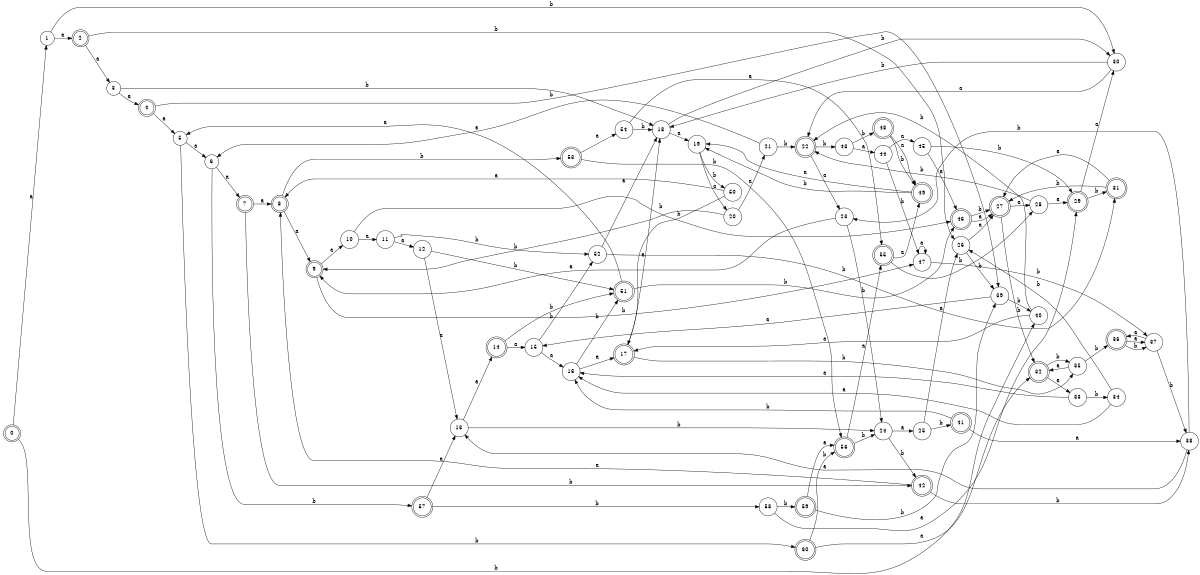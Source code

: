 digraph n49_8 {
__start0 [label="" shape="none"];

rankdir=LR;
size="8,5";

s0 [style="rounded,filled", color="black", fillcolor="white" shape="doublecircle", label="0"];
s1 [style="filled", color="black", fillcolor="white" shape="circle", label="1"];
s2 [style="rounded,filled", color="black", fillcolor="white" shape="doublecircle", label="2"];
s3 [style="filled", color="black", fillcolor="white" shape="circle", label="3"];
s4 [style="rounded,filled", color="black", fillcolor="white" shape="doublecircle", label="4"];
s5 [style="filled", color="black", fillcolor="white" shape="circle", label="5"];
s6 [style="filled", color="black", fillcolor="white" shape="circle", label="6"];
s7 [style="rounded,filled", color="black", fillcolor="white" shape="doublecircle", label="7"];
s8 [style="rounded,filled", color="black", fillcolor="white" shape="doublecircle", label="8"];
s9 [style="rounded,filled", color="black", fillcolor="white" shape="doublecircle", label="9"];
s10 [style="filled", color="black", fillcolor="white" shape="circle", label="10"];
s11 [style="filled", color="black", fillcolor="white" shape="circle", label="11"];
s12 [style="filled", color="black", fillcolor="white" shape="circle", label="12"];
s13 [style="filled", color="black", fillcolor="white" shape="circle", label="13"];
s14 [style="rounded,filled", color="black", fillcolor="white" shape="doublecircle", label="14"];
s15 [style="filled", color="black", fillcolor="white" shape="circle", label="15"];
s16 [style="filled", color="black", fillcolor="white" shape="circle", label="16"];
s17 [style="rounded,filled", color="black", fillcolor="white" shape="doublecircle", label="17"];
s18 [style="filled", color="black", fillcolor="white" shape="circle", label="18"];
s19 [style="filled", color="black", fillcolor="white" shape="circle", label="19"];
s20 [style="filled", color="black", fillcolor="white" shape="circle", label="20"];
s21 [style="filled", color="black", fillcolor="white" shape="circle", label="21"];
s22 [style="rounded,filled", color="black", fillcolor="white" shape="doublecircle", label="22"];
s23 [style="filled", color="black", fillcolor="white" shape="circle", label="23"];
s24 [style="filled", color="black", fillcolor="white" shape="circle", label="24"];
s25 [style="filled", color="black", fillcolor="white" shape="circle", label="25"];
s26 [style="filled", color="black", fillcolor="white" shape="circle", label="26"];
s27 [style="rounded,filled", color="black", fillcolor="white" shape="doublecircle", label="27"];
s28 [style="filled", color="black", fillcolor="white" shape="circle", label="28"];
s29 [style="rounded,filled", color="black", fillcolor="white" shape="doublecircle", label="29"];
s30 [style="filled", color="black", fillcolor="white" shape="circle", label="30"];
s31 [style="rounded,filled", color="black", fillcolor="white" shape="doublecircle", label="31"];
s32 [style="rounded,filled", color="black", fillcolor="white" shape="doublecircle", label="32"];
s33 [style="filled", color="black", fillcolor="white" shape="circle", label="33"];
s34 [style="filled", color="black", fillcolor="white" shape="circle", label="34"];
s35 [style="filled", color="black", fillcolor="white" shape="circle", label="35"];
s36 [style="rounded,filled", color="black", fillcolor="white" shape="doublecircle", label="36"];
s37 [style="filled", color="black", fillcolor="white" shape="circle", label="37"];
s38 [style="filled", color="black", fillcolor="white" shape="circle", label="38"];
s39 [style="filled", color="black", fillcolor="white" shape="circle", label="39"];
s40 [style="filled", color="black", fillcolor="white" shape="circle", label="40"];
s41 [style="rounded,filled", color="black", fillcolor="white" shape="doublecircle", label="41"];
s42 [style="rounded,filled", color="black", fillcolor="white" shape="doublecircle", label="42"];
s43 [style="filled", color="black", fillcolor="white" shape="circle", label="43"];
s44 [style="filled", color="black", fillcolor="white" shape="circle", label="44"];
s45 [style="filled", color="black", fillcolor="white" shape="circle", label="45"];
s46 [style="rounded,filled", color="black", fillcolor="white" shape="doublecircle", label="46"];
s47 [style="filled", color="black", fillcolor="white" shape="circle", label="47"];
s48 [style="rounded,filled", color="black", fillcolor="white" shape="doublecircle", label="48"];
s49 [style="rounded,filled", color="black", fillcolor="white" shape="doublecircle", label="49"];
s50 [style="filled", color="black", fillcolor="white" shape="circle", label="50"];
s51 [style="rounded,filled", color="black", fillcolor="white" shape="doublecircle", label="51"];
s52 [style="filled", color="black", fillcolor="white" shape="circle", label="52"];
s53 [style="rounded,filled", color="black", fillcolor="white" shape="doublecircle", label="53"];
s54 [style="filled", color="black", fillcolor="white" shape="circle", label="54"];
s55 [style="rounded,filled", color="black", fillcolor="white" shape="doublecircle", label="55"];
s56 [style="rounded,filled", color="black", fillcolor="white" shape="doublecircle", label="56"];
s57 [style="rounded,filled", color="black", fillcolor="white" shape="doublecircle", label="57"];
s58 [style="filled", color="black", fillcolor="white" shape="circle", label="58"];
s59 [style="rounded,filled", color="black", fillcolor="white" shape="doublecircle", label="59"];
s60 [style="rounded,filled", color="black", fillcolor="white" shape="doublecircle", label="60"];
s0 -> s1 [label="a"];
s0 -> s40 [label="b"];
s1 -> s2 [label="a"];
s1 -> s30 [label="b"];
s2 -> s3 [label="a"];
s2 -> s26 [label="b"];
s3 -> s4 [label="a"];
s3 -> s18 [label="b"];
s4 -> s5 [label="a"];
s4 -> s39 [label="b"];
s5 -> s6 [label="a"];
s5 -> s60 [label="b"];
s6 -> s7 [label="a"];
s6 -> s57 [label="b"];
s7 -> s8 [label="a"];
s7 -> s42 [label="b"];
s8 -> s9 [label="a"];
s8 -> s53 [label="b"];
s9 -> s10 [label="a"];
s9 -> s47 [label="b"];
s10 -> s11 [label="a"];
s10 -> s46 [label="b"];
s11 -> s12 [label="a"];
s11 -> s52 [label="b"];
s12 -> s13 [label="a"];
s12 -> s51 [label="b"];
s13 -> s14 [label="a"];
s13 -> s24 [label="b"];
s14 -> s15 [label="a"];
s14 -> s51 [label="b"];
s15 -> s16 [label="a"];
s15 -> s52 [label="b"];
s16 -> s17 [label="a"];
s16 -> s51 [label="b"];
s17 -> s18 [label="a"];
s17 -> s35 [label="b"];
s18 -> s19 [label="a"];
s18 -> s30 [label="b"];
s19 -> s20 [label="a"];
s19 -> s50 [label="b"];
s20 -> s21 [label="a"];
s20 -> s9 [label="b"];
s21 -> s6 [label="a"];
s21 -> s22 [label="b"];
s22 -> s23 [label="a"];
s22 -> s43 [label="b"];
s23 -> s9 [label="a"];
s23 -> s24 [label="b"];
s24 -> s25 [label="a"];
s24 -> s42 [label="b"];
s25 -> s26 [label="a"];
s25 -> s41 [label="b"];
s26 -> s27 [label="a"];
s26 -> s39 [label="b"];
s27 -> s28 [label="a"];
s27 -> s32 [label="b"];
s28 -> s29 [label="a"];
s28 -> s22 [label="b"];
s29 -> s30 [label="a"];
s29 -> s31 [label="b"];
s30 -> s22 [label="a"];
s30 -> s18 [label="b"];
s31 -> s27 [label="a"];
s31 -> s27 [label="b"];
s32 -> s33 [label="a"];
s32 -> s35 [label="b"];
s33 -> s16 [label="a"];
s33 -> s34 [label="b"];
s34 -> s16 [label="a"];
s34 -> s26 [label="b"];
s35 -> s32 [label="a"];
s35 -> s36 [label="b"];
s36 -> s37 [label="a"];
s36 -> s37 [label="b"];
s37 -> s36 [label="a"];
s37 -> s38 [label="b"];
s38 -> s13 [label="a"];
s38 -> s23 [label="b"];
s39 -> s15 [label="a"];
s39 -> s40 [label="b"];
s40 -> s17 [label="a"];
s40 -> s22 [label="b"];
s41 -> s38 [label="a"];
s41 -> s16 [label="b"];
s42 -> s8 [label="a"];
s42 -> s38 [label="b"];
s43 -> s44 [label="a"];
s43 -> s48 [label="b"];
s44 -> s45 [label="a"];
s44 -> s47 [label="b"];
s45 -> s46 [label="a"];
s45 -> s29 [label="b"];
s46 -> s27 [label="a"];
s46 -> s27 [label="b"];
s47 -> s47 [label="a"];
s47 -> s37 [label="b"];
s48 -> s49 [label="a"];
s48 -> s49 [label="b"];
s49 -> s19 [label="a"];
s49 -> s19 [label="b"];
s50 -> s8 [label="a"];
s50 -> s17 [label="b"];
s51 -> s5 [label="a"];
s51 -> s46 [label="b"];
s52 -> s18 [label="a"];
s52 -> s31 [label="b"];
s53 -> s54 [label="a"];
s53 -> s56 [label="b"];
s54 -> s55 [label="a"];
s54 -> s18 [label="b"];
s55 -> s49 [label="a"];
s55 -> s28 [label="b"];
s56 -> s55 [label="a"];
s56 -> s24 [label="b"];
s57 -> s13 [label="a"];
s57 -> s58 [label="b"];
s58 -> s29 [label="a"];
s58 -> s59 [label="b"];
s59 -> s56 [label="a"];
s59 -> s39 [label="b"];
s60 -> s32 [label="a"];
s60 -> s56 [label="b"];

}